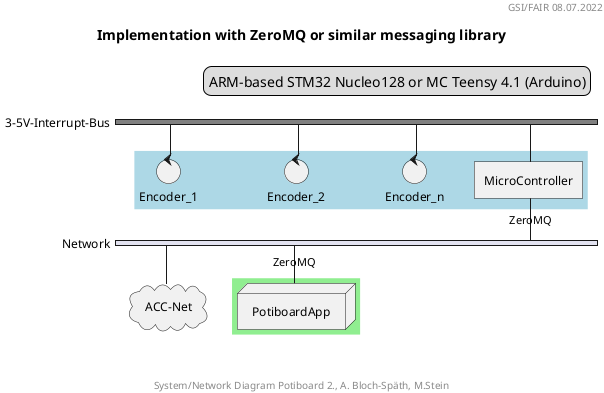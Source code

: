 @startuml

header GSI/FAIR 08.07.2022
footer System/Network Diagram Potiboard 2., A. Bloch-Späth, M.Stein
title Implementation with ZeroMQ or similar messaging library

 legend top right
   ARM-based STM32 Nucleo128 or MC Teensy 4.1 (Arduino)
 endlegend

nwdiag {
  network 3-5V-Interrupt-Bus {
    group {
      color = "lightblue";
       Encoder_1;
       Encoder_2;
       Encoder_n;
       MicroController;
    }

    color = "gray"
    Encoder_1 [shape = control];
    Encoder_2 [shape = control];
    Encoder_n [shape = control];
    MicroController [shape = component];
  }

  network Network {
    ACC-Net [shape = cloud];
    PotiboardApp [shape = node, address = ZeroMQ];
    MicroController [address = ZeroMQ];
    group {
      color = "lightgreen";
      PotiboardApp;
    }
  }
}
@enduml
